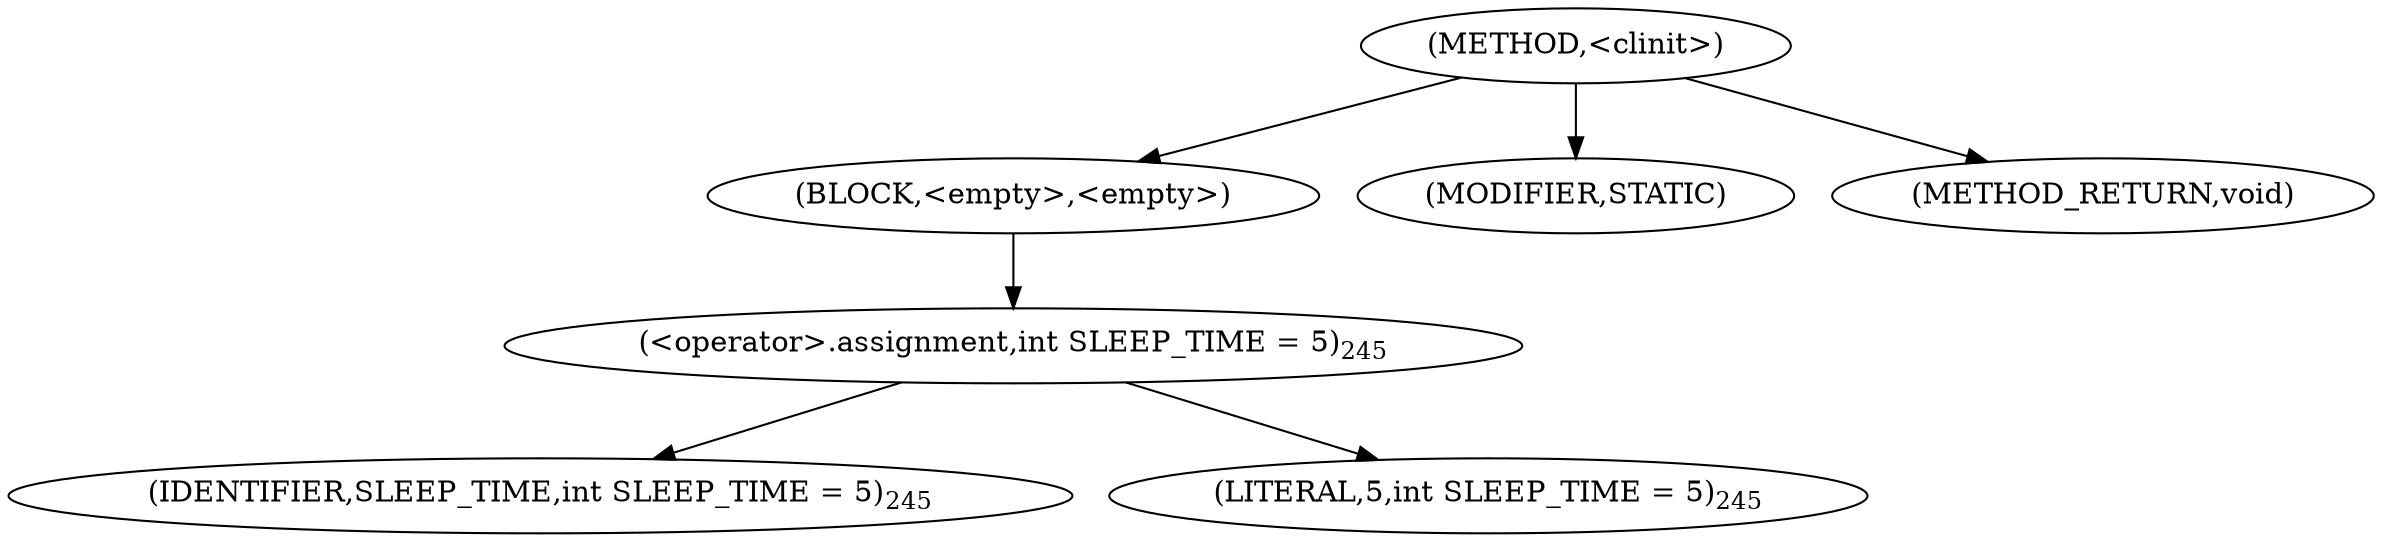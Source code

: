 digraph "&lt;clinit&gt;" {  
"717" [label = <(METHOD,&lt;clinit&gt;)> ]
"718" [label = <(BLOCK,&lt;empty&gt;,&lt;empty&gt;)> ]
"719" [label = <(&lt;operator&gt;.assignment,int SLEEP_TIME = 5)<SUB>245</SUB>> ]
"720" [label = <(IDENTIFIER,SLEEP_TIME,int SLEEP_TIME = 5)<SUB>245</SUB>> ]
"721" [label = <(LITERAL,5,int SLEEP_TIME = 5)<SUB>245</SUB>> ]
"722" [label = <(MODIFIER,STATIC)> ]
"723" [label = <(METHOD_RETURN,void)> ]
  "717" -> "718" 
  "717" -> "722" 
  "717" -> "723" 
  "718" -> "719" 
  "719" -> "720" 
  "719" -> "721" 
}
